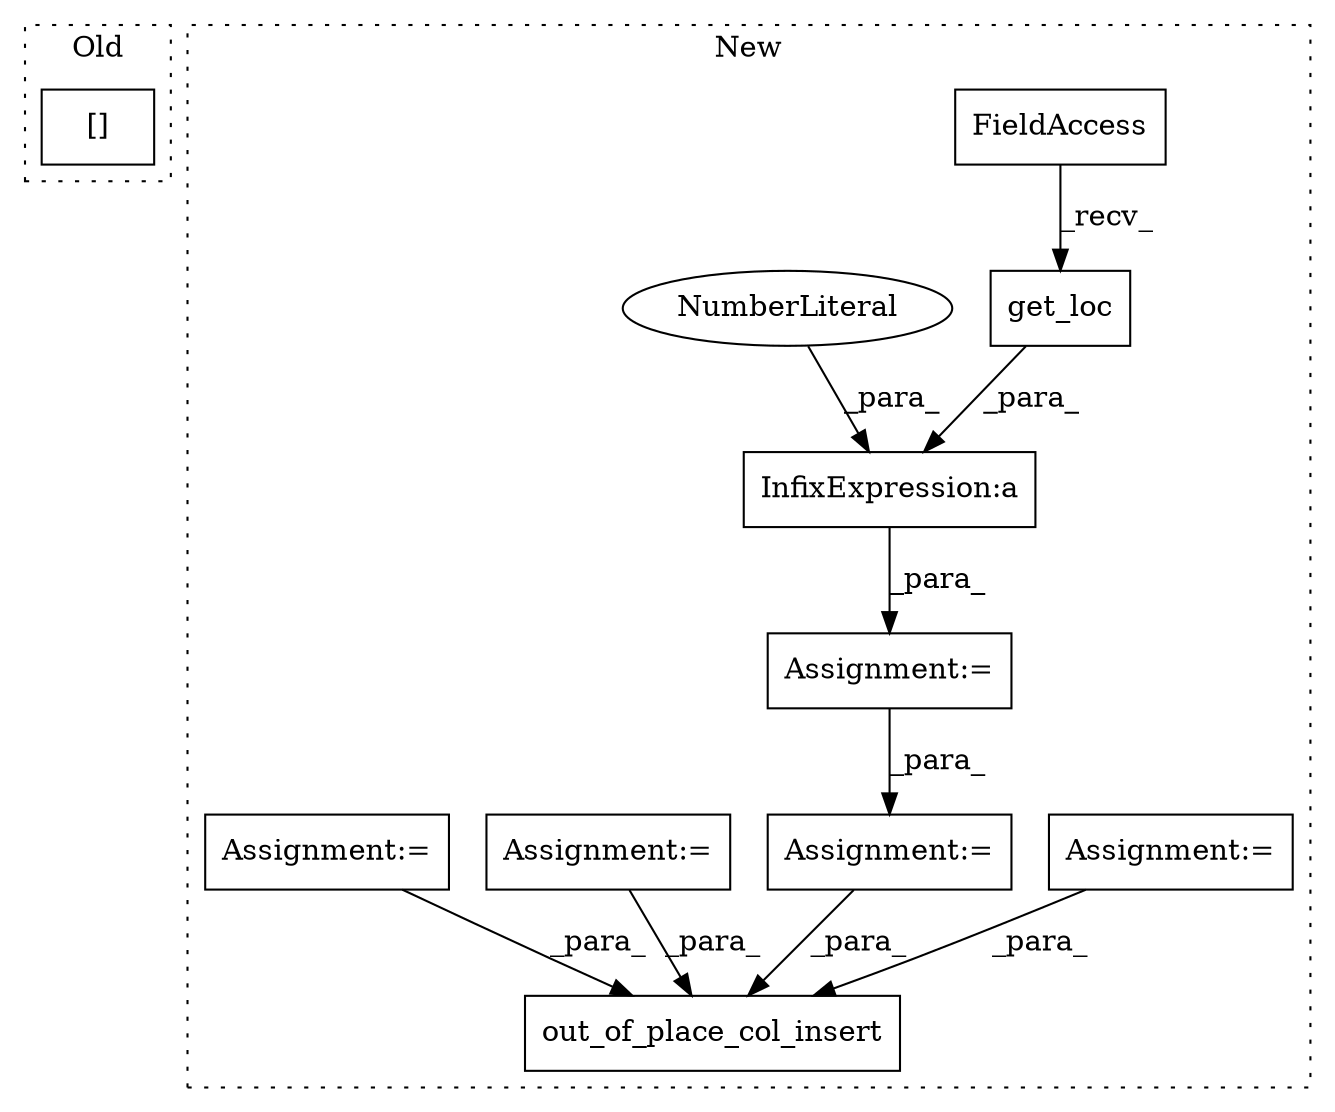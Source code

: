 digraph G {
subgraph cluster0 {
1 [label="[]" a="2" s="6733,6765" l="11,1" shape="box"];
label = "Old";
style="dotted";
}
subgraph cluster1 {
2 [label="out_of_place_col_insert" a="32" s="10004,10112" l="24,1" shape="box"];
3 [label="Assignment:=" a="7" s="9851" l="1" shape="box"];
4 [label="Assignment:=" a="7" s="9976" l="2" shape="box"];
5 [label="get_loc" a="32" s="9814,9829" l="8,1" shape="box"];
6 [label="FieldAccess" a="22" s="9803" l="10" shape="box"];
7 [label="InfixExpression:a" a="27" s="9830" l="3" shape="box"];
8 [label="NumberLiteral" a="34" s="9833" l="1" shape="ellipse"];
9 [label="Assignment:=" a="7" s="9912" l="1" shape="box"];
10 [label="Assignment:=" a="7" s="9955" l="1" shape="box"];
11 [label="Assignment:=" a="7" s="9801" l="1" shape="box"];
label = "New";
style="dotted";
}
3 -> 2 [label="_para_"];
4 -> 2 [label="_para_"];
5 -> 7 [label="_para_"];
6 -> 5 [label="_recv_"];
7 -> 11 [label="_para_"];
8 -> 7 [label="_para_"];
9 -> 2 [label="_para_"];
10 -> 2 [label="_para_"];
11 -> 4 [label="_para_"];
}